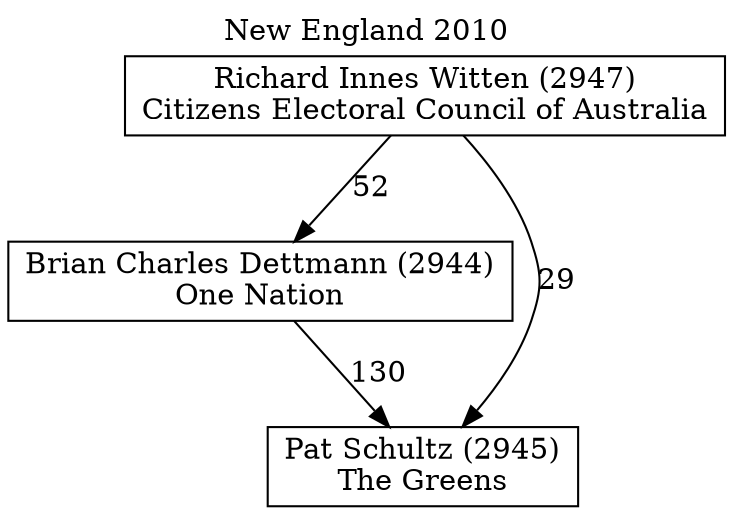 // House preference flow
digraph "Pat Schultz (2945)_New England_2010" {
	graph [label="New England 2010" labelloc=t mclimit=10]
	node [shape=box]
	"Brian Charles Dettmann (2944)" [label="Brian Charles Dettmann (2944)
One Nation"]
	"Pat Schultz (2945)" [label="Pat Schultz (2945)
The Greens"]
	"Richard Innes Witten (2947)" [label="Richard Innes Witten (2947)
Citizens Electoral Council of Australia"]
	"Brian Charles Dettmann (2944)" -> "Pat Schultz (2945)" [label=130]
	"Richard Innes Witten (2947)" -> "Brian Charles Dettmann (2944)" [label=52]
	"Richard Innes Witten (2947)" -> "Pat Schultz (2945)" [label=29]
}
